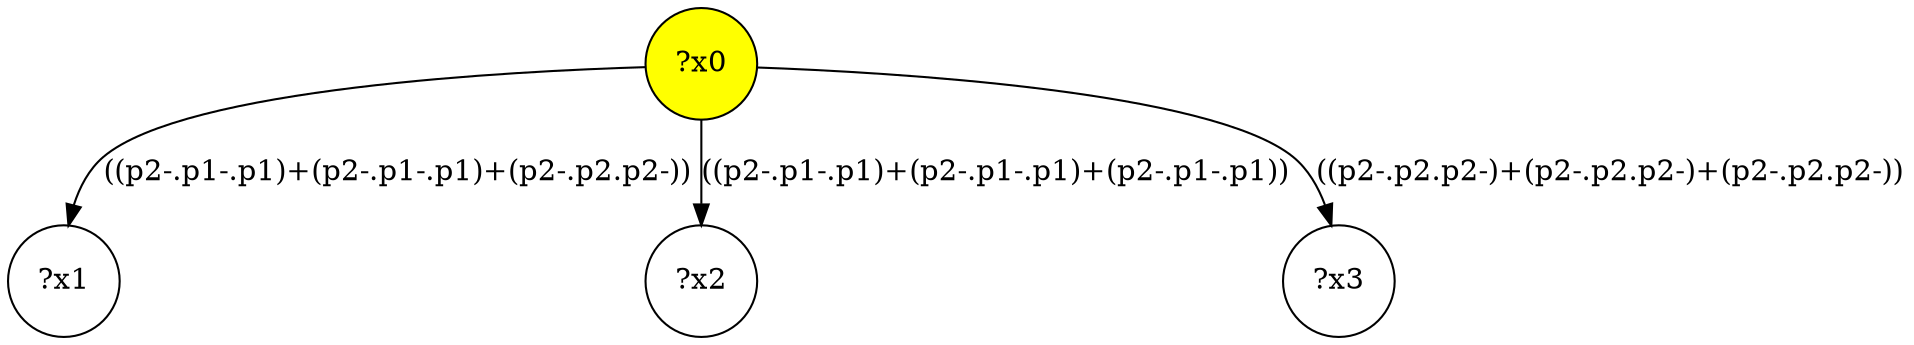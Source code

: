 digraph g {
	x0 [fillcolor="yellow", style="filled," shape=circle, label="?x0"];
	x1 [shape=circle, label="?x1"];
x0 -> x1[label="((p2-.p1-.p1)+(p2-.p1-.p1)+(p2-.p2.p2-))"]	x2 [shape=circle, label="?x2"];
x0 -> x2[label="((p2-.p1-.p1)+(p2-.p1-.p1)+(p2-.p1-.p1))"]	x3 [shape=circle, label="?x3"];
x0 -> x3[label="((p2-.p2.p2-)+(p2-.p2.p2-)+(p2-.p2.p2-))"]}
